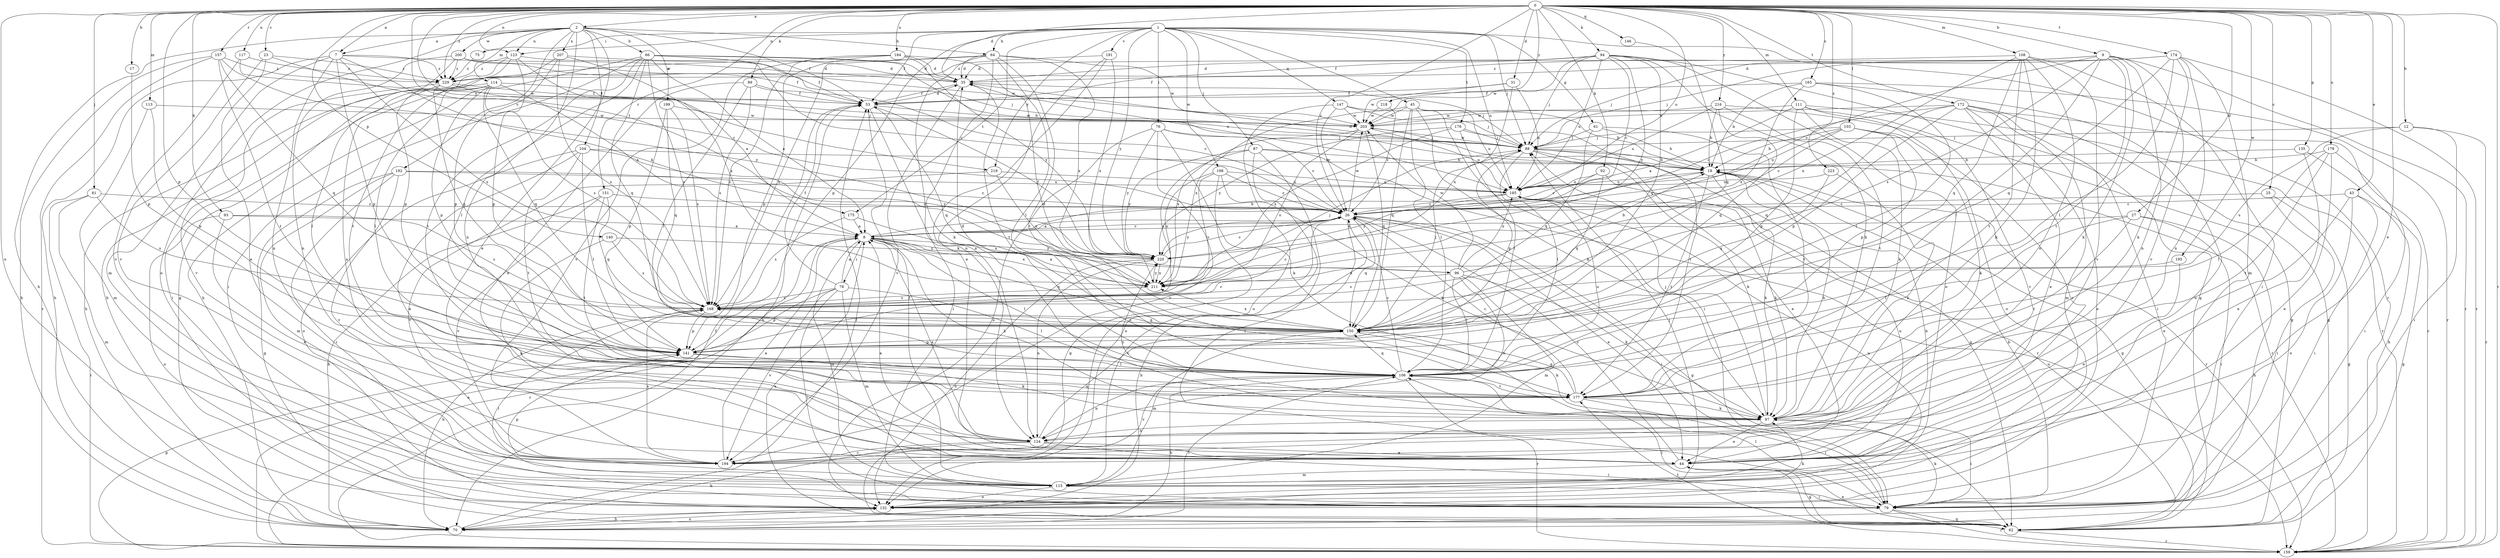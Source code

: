strict digraph  {
0;
1;
2;
7;
8;
9;
12;
17;
18;
23;
25;
26;
27;
31;
35;
43;
44;
45;
53;
61;
62;
64;
66;
70;
75;
76;
78;
79;
81;
87;
88;
89;
92;
93;
94;
96;
97;
103;
104;
106;
108;
111;
113;
114;
115;
117;
123;
124;
132;
135;
140;
141;
146;
147;
150;
151;
157;
159;
165;
168;
172;
174;
175;
176;
177;
178;
184;
185;
191;
192;
194;
195;
198;
199;
200;
203;
207;
211;
216;
218;
219;
220;
223;
229;
0 -> 2  [label=a];
0 -> 7  [label=a];
0 -> 9  [label=b];
0 -> 12  [label=b];
0 -> 17  [label=b];
0 -> 23  [label=c];
0 -> 25  [label=c];
0 -> 26  [label=c];
0 -> 27  [label=d];
0 -> 31  [label=d];
0 -> 35  [label=d];
0 -> 43  [label=e];
0 -> 44  [label=e];
0 -> 81  [label=j];
0 -> 89  [label=k];
0 -> 92  [label=k];
0 -> 93  [label=k];
0 -> 94  [label=k];
0 -> 103  [label=l];
0 -> 108  [label=m];
0 -> 111  [label=m];
0 -> 113  [label=m];
0 -> 117  [label=n];
0 -> 123  [label=n];
0 -> 132  [label=o];
0 -> 135  [label=p];
0 -> 140  [label=p];
0 -> 141  [label=p];
0 -> 146  [label=q];
0 -> 151  [label=r];
0 -> 157  [label=r];
0 -> 159  [label=r];
0 -> 165  [label=s];
0 -> 172  [label=t];
0 -> 174  [label=t];
0 -> 175  [label=t];
0 -> 178  [label=u];
0 -> 184  [label=u];
0 -> 185  [label=u];
0 -> 195  [label=w];
0 -> 216  [label=y];
0 -> 218  [label=y];
0 -> 219  [label=y];
0 -> 223  [label=z];
0 -> 229  [label=z];
1 -> 45  [label=f];
1 -> 53  [label=f];
1 -> 61  [label=g];
1 -> 64  [label=h];
1 -> 75  [label=i];
1 -> 76  [label=i];
1 -> 87  [label=j];
1 -> 88  [label=j];
1 -> 123  [label=n];
1 -> 141  [label=p];
1 -> 147  [label=q];
1 -> 159  [label=r];
1 -> 175  [label=t];
1 -> 176  [label=t];
1 -> 185  [label=u];
1 -> 191  [label=v];
1 -> 198  [label=w];
1 -> 219  [label=y];
1 -> 220  [label=y];
2 -> 7  [label=a];
2 -> 44  [label=e];
2 -> 53  [label=f];
2 -> 64  [label=h];
2 -> 66  [label=h];
2 -> 70  [label=h];
2 -> 104  [label=l];
2 -> 114  [label=m];
2 -> 123  [label=n];
2 -> 124  [label=n];
2 -> 132  [label=o];
2 -> 192  [label=v];
2 -> 199  [label=w];
2 -> 200  [label=w];
2 -> 207  [label=x];
7 -> 35  [label=d];
7 -> 70  [label=h];
7 -> 96  [label=k];
7 -> 115  [label=m];
7 -> 124  [label=n];
7 -> 141  [label=p];
7 -> 168  [label=s];
7 -> 229  [label=z];
8 -> 18  [label=b];
8 -> 26  [label=c];
8 -> 78  [label=i];
8 -> 96  [label=k];
8 -> 97  [label=k];
8 -> 106  [label=l];
8 -> 115  [label=m];
8 -> 150  [label=q];
8 -> 159  [label=r];
8 -> 211  [label=x];
8 -> 220  [label=y];
9 -> 26  [label=c];
9 -> 88  [label=j];
9 -> 97  [label=k];
9 -> 106  [label=l];
9 -> 124  [label=n];
9 -> 159  [label=r];
9 -> 168  [label=s];
9 -> 177  [label=t];
9 -> 194  [label=v];
9 -> 229  [label=z];
12 -> 79  [label=i];
12 -> 88  [label=j];
12 -> 159  [label=r];
12 -> 168  [label=s];
17 -> 141  [label=p];
18 -> 35  [label=d];
18 -> 62  [label=g];
18 -> 97  [label=k];
18 -> 159  [label=r];
18 -> 177  [label=t];
18 -> 185  [label=u];
23 -> 26  [label=c];
23 -> 44  [label=e];
23 -> 194  [label=v];
23 -> 229  [label=z];
25 -> 26  [label=c];
25 -> 62  [label=g];
25 -> 79  [label=i];
26 -> 8  [label=a];
26 -> 44  [label=e];
26 -> 62  [label=g];
26 -> 70  [label=h];
26 -> 79  [label=i];
26 -> 150  [label=q];
26 -> 203  [label=w];
26 -> 220  [label=y];
27 -> 8  [label=a];
27 -> 70  [label=h];
27 -> 79  [label=i];
27 -> 106  [label=l];
27 -> 177  [label=t];
31 -> 53  [label=f];
31 -> 185  [label=u];
31 -> 203  [label=w];
31 -> 211  [label=x];
35 -> 53  [label=f];
35 -> 88  [label=j];
35 -> 177  [label=t];
35 -> 194  [label=v];
43 -> 26  [label=c];
43 -> 44  [label=e];
43 -> 62  [label=g];
43 -> 79  [label=i];
43 -> 132  [label=o];
44 -> 8  [label=a];
44 -> 26  [label=c];
44 -> 62  [label=g];
44 -> 115  [label=m];
44 -> 185  [label=u];
45 -> 79  [label=i];
45 -> 97  [label=k];
45 -> 106  [label=l];
45 -> 150  [label=q];
45 -> 185  [label=u];
45 -> 203  [label=w];
45 -> 211  [label=x];
53 -> 35  [label=d];
53 -> 70  [label=h];
53 -> 79  [label=i];
53 -> 150  [label=q];
53 -> 203  [label=w];
61 -> 18  [label=b];
61 -> 88  [label=j];
61 -> 150  [label=q];
61 -> 177  [label=t];
62 -> 8  [label=a];
62 -> 44  [label=e];
62 -> 106  [label=l];
62 -> 159  [label=r];
62 -> 185  [label=u];
64 -> 35  [label=d];
64 -> 97  [label=k];
64 -> 106  [label=l];
64 -> 124  [label=n];
64 -> 168  [label=s];
64 -> 177  [label=t];
64 -> 203  [label=w];
64 -> 211  [label=x];
64 -> 229  [label=z];
66 -> 8  [label=a];
66 -> 18  [label=b];
66 -> 26  [label=c];
66 -> 35  [label=d];
66 -> 53  [label=f];
66 -> 70  [label=h];
66 -> 79  [label=i];
66 -> 106  [label=l];
66 -> 150  [label=q];
66 -> 168  [label=s];
66 -> 177  [label=t];
70 -> 53  [label=f];
70 -> 106  [label=l];
70 -> 132  [label=o];
75 -> 229  [label=z];
76 -> 26  [label=c];
76 -> 88  [label=j];
76 -> 97  [label=k];
76 -> 132  [label=o];
76 -> 194  [label=v];
76 -> 220  [label=y];
78 -> 8  [label=a];
78 -> 53  [label=f];
78 -> 79  [label=i];
78 -> 106  [label=l];
78 -> 115  [label=m];
78 -> 141  [label=p];
78 -> 168  [label=s];
78 -> 194  [label=v];
79 -> 18  [label=b];
79 -> 62  [label=g];
79 -> 97  [label=k];
79 -> 106  [label=l];
79 -> 159  [label=r];
81 -> 26  [label=c];
81 -> 115  [label=m];
81 -> 159  [label=r];
81 -> 168  [label=s];
87 -> 18  [label=b];
87 -> 79  [label=i];
87 -> 132  [label=o];
87 -> 159  [label=r];
87 -> 168  [label=s];
87 -> 220  [label=y];
88 -> 18  [label=b];
88 -> 44  [label=e];
88 -> 62  [label=g];
88 -> 97  [label=k];
88 -> 106  [label=l];
88 -> 141  [label=p];
88 -> 159  [label=r];
88 -> 203  [label=w];
89 -> 26  [label=c];
89 -> 44  [label=e];
89 -> 53  [label=f];
89 -> 106  [label=l];
89 -> 168  [label=s];
92 -> 26  [label=c];
92 -> 97  [label=k];
92 -> 150  [label=q];
92 -> 185  [label=u];
93 -> 8  [label=a];
93 -> 44  [label=e];
93 -> 132  [label=o];
93 -> 168  [label=s];
94 -> 26  [label=c];
94 -> 35  [label=d];
94 -> 53  [label=f];
94 -> 62  [label=g];
94 -> 88  [label=j];
94 -> 97  [label=k];
94 -> 132  [label=o];
94 -> 150  [label=q];
94 -> 185  [label=u];
94 -> 203  [label=w];
94 -> 220  [label=y];
96 -> 18  [label=b];
96 -> 97  [label=k];
96 -> 106  [label=l];
96 -> 115  [label=m];
96 -> 124  [label=n];
96 -> 168  [label=s];
96 -> 185  [label=u];
96 -> 203  [label=w];
97 -> 18  [label=b];
97 -> 44  [label=e];
97 -> 79  [label=i];
97 -> 88  [label=j];
97 -> 124  [label=n];
97 -> 220  [label=y];
103 -> 18  [label=b];
103 -> 26  [label=c];
103 -> 88  [label=j];
103 -> 97  [label=k];
103 -> 141  [label=p];
103 -> 185  [label=u];
103 -> 194  [label=v];
104 -> 18  [label=b];
104 -> 44  [label=e];
104 -> 106  [label=l];
104 -> 132  [label=o];
104 -> 177  [label=t];
104 -> 220  [label=y];
106 -> 26  [label=c];
106 -> 35  [label=d];
106 -> 70  [label=h];
106 -> 124  [label=n];
106 -> 150  [label=q];
106 -> 159  [label=r];
106 -> 177  [label=t];
106 -> 185  [label=u];
106 -> 194  [label=v];
108 -> 35  [label=d];
108 -> 79  [label=i];
108 -> 97  [label=k];
108 -> 124  [label=n];
108 -> 150  [label=q];
108 -> 177  [label=t];
108 -> 194  [label=v];
108 -> 211  [label=x];
111 -> 8  [label=a];
111 -> 62  [label=g];
111 -> 97  [label=k];
111 -> 132  [label=o];
111 -> 141  [label=p];
111 -> 159  [label=r];
111 -> 203  [label=w];
113 -> 115  [label=m];
113 -> 141  [label=p];
113 -> 203  [label=w];
114 -> 8  [label=a];
114 -> 53  [label=f];
114 -> 70  [label=h];
114 -> 79  [label=i];
114 -> 106  [label=l];
114 -> 124  [label=n];
114 -> 141  [label=p];
114 -> 150  [label=q];
114 -> 168  [label=s];
115 -> 18  [label=b];
115 -> 26  [label=c];
115 -> 53  [label=f];
115 -> 79  [label=i];
115 -> 88  [label=j];
115 -> 132  [label=o];
115 -> 141  [label=p];
117 -> 194  [label=v];
117 -> 203  [label=w];
117 -> 229  [label=z];
123 -> 8  [label=a];
123 -> 62  [label=g];
123 -> 141  [label=p];
123 -> 177  [label=t];
123 -> 203  [label=w];
123 -> 229  [label=z];
124 -> 8  [label=a];
124 -> 44  [label=e];
124 -> 70  [label=h];
124 -> 79  [label=i];
124 -> 150  [label=q];
124 -> 194  [label=v];
132 -> 70  [label=h];
132 -> 97  [label=k];
132 -> 185  [label=u];
135 -> 18  [label=b];
135 -> 44  [label=e];
135 -> 70  [label=h];
140 -> 44  [label=e];
140 -> 168  [label=s];
140 -> 220  [label=y];
141 -> 26  [label=c];
141 -> 97  [label=k];
141 -> 106  [label=l];
146 -> 150  [label=q];
147 -> 18  [label=b];
147 -> 26  [label=c];
147 -> 88  [label=j];
147 -> 132  [label=o];
147 -> 203  [label=w];
150 -> 35  [label=d];
150 -> 88  [label=j];
150 -> 97  [label=k];
150 -> 115  [label=m];
150 -> 141  [label=p];
150 -> 168  [label=s];
150 -> 211  [label=x];
151 -> 26  [label=c];
151 -> 70  [label=h];
151 -> 150  [label=q];
151 -> 177  [label=t];
151 -> 194  [label=v];
157 -> 70  [label=h];
157 -> 150  [label=q];
157 -> 159  [label=r];
157 -> 177  [label=t];
157 -> 220  [label=y];
157 -> 229  [label=z];
159 -> 8  [label=a];
159 -> 53  [label=f];
159 -> 141  [label=p];
159 -> 177  [label=t];
165 -> 18  [label=b];
165 -> 53  [label=f];
165 -> 106  [label=l];
165 -> 132  [label=o];
165 -> 159  [label=r];
165 -> 211  [label=x];
168 -> 26  [label=c];
168 -> 70  [label=h];
168 -> 79  [label=i];
168 -> 141  [label=p];
168 -> 150  [label=q];
172 -> 26  [label=c];
172 -> 44  [label=e];
172 -> 62  [label=g];
172 -> 79  [label=i];
172 -> 115  [label=m];
172 -> 132  [label=o];
172 -> 141  [label=p];
172 -> 150  [label=q];
172 -> 159  [label=r];
172 -> 203  [label=w];
174 -> 35  [label=d];
174 -> 88  [label=j];
174 -> 97  [label=k];
174 -> 106  [label=l];
174 -> 115  [label=m];
174 -> 124  [label=n];
174 -> 150  [label=q];
174 -> 159  [label=r];
175 -> 8  [label=a];
175 -> 168  [label=s];
175 -> 211  [label=x];
176 -> 88  [label=j];
176 -> 106  [label=l];
176 -> 177  [label=t];
176 -> 211  [label=x];
176 -> 220  [label=y];
177 -> 26  [label=c];
177 -> 79  [label=i];
177 -> 97  [label=k];
177 -> 150  [label=q];
178 -> 18  [label=b];
178 -> 44  [label=e];
178 -> 79  [label=i];
178 -> 106  [label=l];
178 -> 177  [label=t];
184 -> 35  [label=d];
184 -> 141  [label=p];
184 -> 168  [label=s];
184 -> 185  [label=u];
184 -> 194  [label=v];
184 -> 220  [label=y];
185 -> 26  [label=c];
185 -> 220  [label=y];
191 -> 44  [label=e];
191 -> 124  [label=n];
191 -> 211  [label=x];
191 -> 229  [label=z];
192 -> 26  [label=c];
192 -> 62  [label=g];
192 -> 79  [label=i];
192 -> 115  [label=m];
192 -> 185  [label=u];
192 -> 194  [label=v];
194 -> 8  [label=a];
194 -> 168  [label=s];
195 -> 44  [label=e];
195 -> 211  [label=x];
198 -> 26  [label=c];
198 -> 62  [label=g];
198 -> 97  [label=k];
198 -> 168  [label=s];
198 -> 185  [label=u];
198 -> 211  [label=x];
199 -> 141  [label=p];
199 -> 150  [label=q];
199 -> 168  [label=s];
199 -> 203  [label=w];
200 -> 53  [label=f];
200 -> 88  [label=j];
200 -> 124  [label=n];
200 -> 141  [label=p];
200 -> 229  [label=z];
203 -> 88  [label=j];
203 -> 150  [label=q];
203 -> 168  [label=s];
203 -> 185  [label=u];
203 -> 211  [label=x];
207 -> 35  [label=d];
207 -> 70  [label=h];
207 -> 141  [label=p];
207 -> 168  [label=s];
207 -> 211  [label=x];
211 -> 8  [label=a];
211 -> 88  [label=j];
211 -> 168  [label=s];
211 -> 220  [label=y];
216 -> 18  [label=b];
216 -> 150  [label=q];
216 -> 177  [label=t];
216 -> 185  [label=u];
216 -> 194  [label=v];
216 -> 203  [label=w];
218 -> 26  [label=c];
218 -> 203  [label=w];
219 -> 185  [label=u];
219 -> 194  [label=v];
219 -> 211  [label=x];
220 -> 26  [label=c];
220 -> 53  [label=f];
220 -> 124  [label=n];
220 -> 132  [label=o];
220 -> 211  [label=x];
223 -> 97  [label=k];
223 -> 150  [label=q];
223 -> 185  [label=u];
229 -> 53  [label=f];
229 -> 88  [label=j];
229 -> 106  [label=l];
229 -> 150  [label=q];
229 -> 194  [label=v];
}
